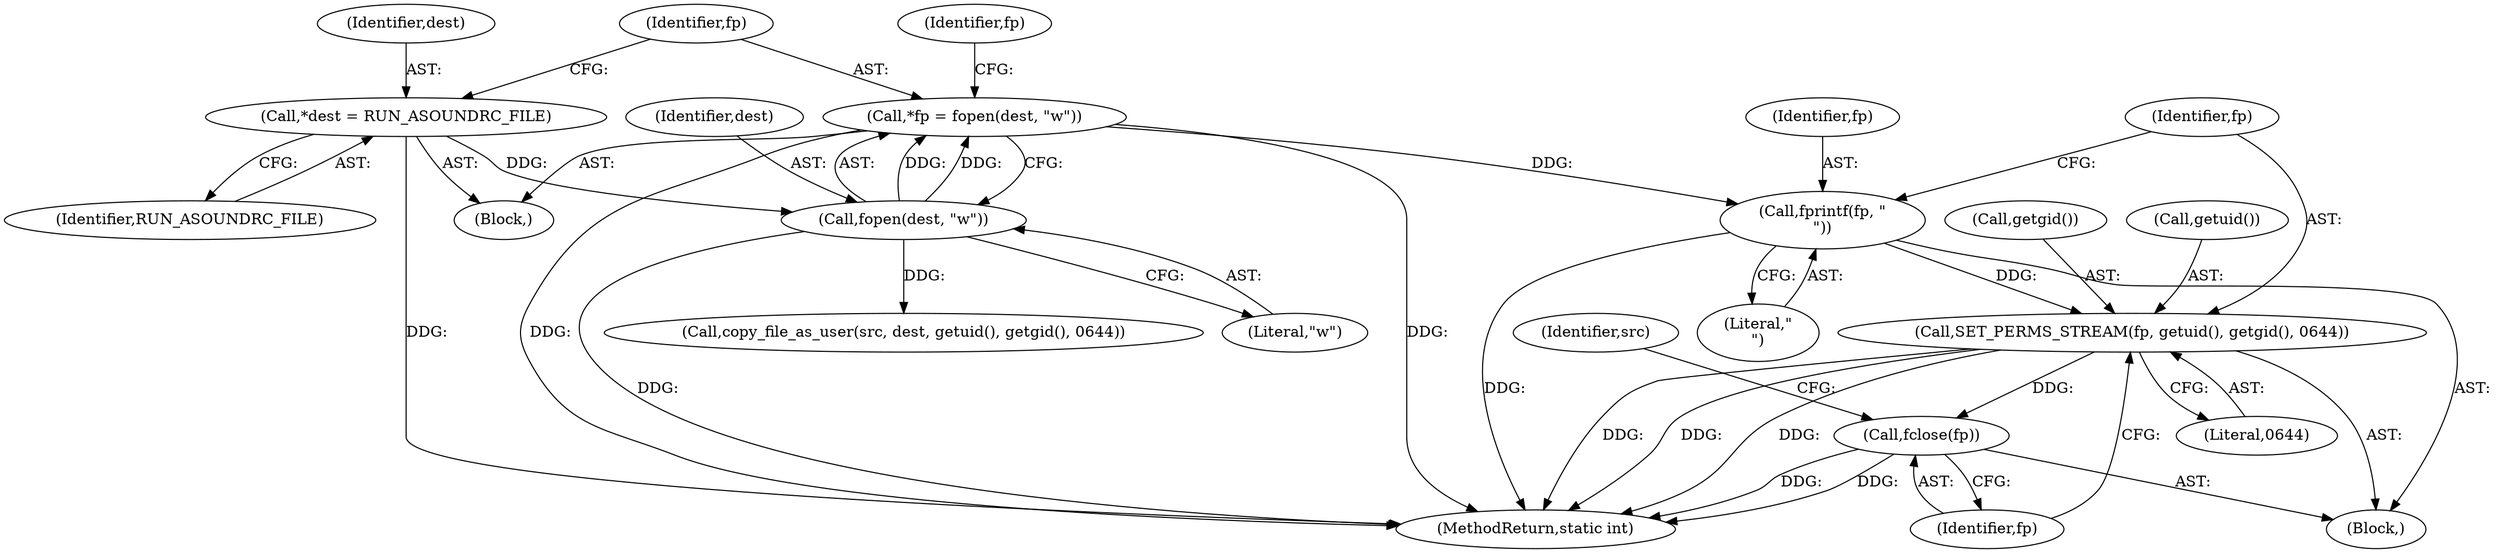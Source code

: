 digraph "0_firejail_b8a4ff9775318ca5e679183884a6a63f3da8f863_2@API" {
"1000112" [label="(Call,*fp = fopen(dest, \"w\"))"];
"1000114" [label="(Call,fopen(dest, \"w\"))"];
"1000108" [label="(Call,*dest = RUN_ASOUNDRC_FILE)"];
"1000120" [label="(Call,fprintf(fp, \"\n\"))"];
"1000123" [label="(Call,SET_PERMS_STREAM(fp, getuid(), getgid(), 0644))"];
"1000128" [label="(Call,fclose(fp))"];
"1000104" [label="(Block,)"];
"1000113" [label="(Identifier,fp)"];
"1000205" [label="(MethodReturn,static int)"];
"1000126" [label="(Call,getgid())"];
"1000116" [label="(Literal,\"w\")"];
"1000124" [label="(Identifier,fp)"];
"1000119" [label="(Block,)"];
"1000134" [label="(Identifier,src)"];
"1000120" [label="(Call,fprintf(fp, \"\n\"))"];
"1000129" [label="(Identifier,fp)"];
"1000123" [label="(Call,SET_PERMS_STREAM(fp, getuid(), getgid(), 0644))"];
"1000127" [label="(Literal,0644)"];
"1000121" [label="(Identifier,fp)"];
"1000110" [label="(Identifier,RUN_ASOUNDRC_FILE)"];
"1000192" [label="(Call,copy_file_as_user(src, dest, getuid(), getgid(), 0644))"];
"1000108" [label="(Call,*dest = RUN_ASOUNDRC_FILE)"];
"1000128" [label="(Call,fclose(fp))"];
"1000122" [label="(Literal,\"\n\")"];
"1000125" [label="(Call,getuid())"];
"1000114" [label="(Call,fopen(dest, \"w\"))"];
"1000112" [label="(Call,*fp = fopen(dest, \"w\"))"];
"1000115" [label="(Identifier,dest)"];
"1000118" [label="(Identifier,fp)"];
"1000109" [label="(Identifier,dest)"];
"1000112" -> "1000104"  [label="AST: "];
"1000112" -> "1000114"  [label="CFG: "];
"1000113" -> "1000112"  [label="AST: "];
"1000114" -> "1000112"  [label="AST: "];
"1000118" -> "1000112"  [label="CFG: "];
"1000112" -> "1000205"  [label="DDG: "];
"1000112" -> "1000205"  [label="DDG: "];
"1000114" -> "1000112"  [label="DDG: "];
"1000114" -> "1000112"  [label="DDG: "];
"1000112" -> "1000120"  [label="DDG: "];
"1000114" -> "1000116"  [label="CFG: "];
"1000115" -> "1000114"  [label="AST: "];
"1000116" -> "1000114"  [label="AST: "];
"1000114" -> "1000205"  [label="DDG: "];
"1000108" -> "1000114"  [label="DDG: "];
"1000114" -> "1000192"  [label="DDG: "];
"1000108" -> "1000104"  [label="AST: "];
"1000108" -> "1000110"  [label="CFG: "];
"1000109" -> "1000108"  [label="AST: "];
"1000110" -> "1000108"  [label="AST: "];
"1000113" -> "1000108"  [label="CFG: "];
"1000108" -> "1000205"  [label="DDG: "];
"1000120" -> "1000119"  [label="AST: "];
"1000120" -> "1000122"  [label="CFG: "];
"1000121" -> "1000120"  [label="AST: "];
"1000122" -> "1000120"  [label="AST: "];
"1000124" -> "1000120"  [label="CFG: "];
"1000120" -> "1000205"  [label="DDG: "];
"1000120" -> "1000123"  [label="DDG: "];
"1000123" -> "1000119"  [label="AST: "];
"1000123" -> "1000127"  [label="CFG: "];
"1000124" -> "1000123"  [label="AST: "];
"1000125" -> "1000123"  [label="AST: "];
"1000126" -> "1000123"  [label="AST: "];
"1000127" -> "1000123"  [label="AST: "];
"1000129" -> "1000123"  [label="CFG: "];
"1000123" -> "1000205"  [label="DDG: "];
"1000123" -> "1000205"  [label="DDG: "];
"1000123" -> "1000205"  [label="DDG: "];
"1000123" -> "1000128"  [label="DDG: "];
"1000128" -> "1000119"  [label="AST: "];
"1000128" -> "1000129"  [label="CFG: "];
"1000129" -> "1000128"  [label="AST: "];
"1000134" -> "1000128"  [label="CFG: "];
"1000128" -> "1000205"  [label="DDG: "];
"1000128" -> "1000205"  [label="DDG: "];
}

